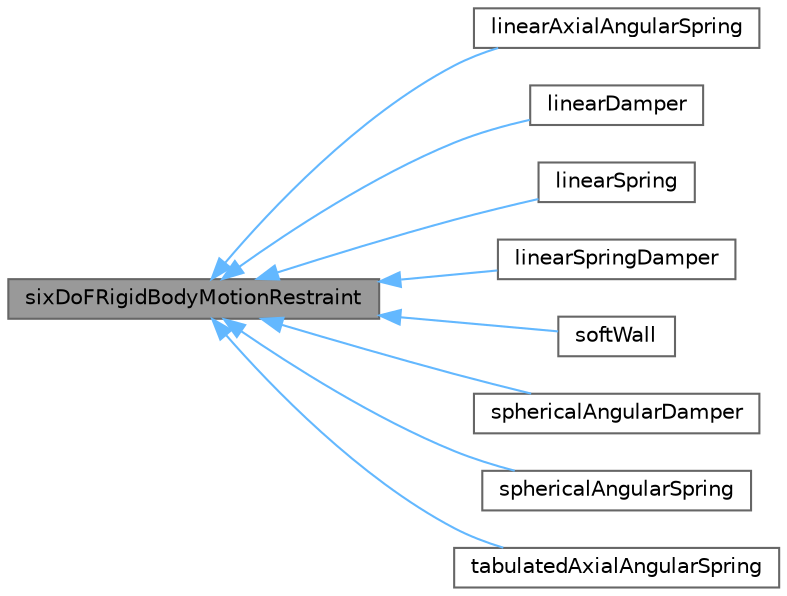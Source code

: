 digraph "sixDoFRigidBodyMotionRestraint"
{
 // LATEX_PDF_SIZE
  bgcolor="transparent";
  edge [fontname=Helvetica,fontsize=10,labelfontname=Helvetica,labelfontsize=10];
  node [fontname=Helvetica,fontsize=10,shape=box,height=0.2,width=0.4];
  rankdir="LR";
  Node1 [id="Node000001",label="sixDoFRigidBodyMotionRestraint",height=0.2,width=0.4,color="gray40", fillcolor="grey60", style="filled", fontcolor="black",tooltip="Base class for defining restraints for sixDoF motions."];
  Node1 -> Node2 [id="edge1_Node000001_Node000002",dir="back",color="steelblue1",style="solid",tooltip=" "];
  Node2 [id="Node000002",label="linearAxialAngularSpring",height=0.2,width=0.4,color="gray40", fillcolor="white", style="filled",URL="$classFoam_1_1sixDoFRigidBodyMotionRestraints_1_1linearAxialAngularSpring.html",tooltip="sixDoFRigidBodyMotionRestraints model. Linear axial angular spring."];
  Node1 -> Node3 [id="edge2_Node000001_Node000003",dir="back",color="steelblue1",style="solid",tooltip=" "];
  Node3 [id="Node000003",label="linearDamper",height=0.2,width=0.4,color="gray40", fillcolor="white", style="filled",URL="$classFoam_1_1sixDoFRigidBodyMotionRestraints_1_1linearDamper.html",tooltip="sixDoFRigidBodyMotionRestraints model. Linear spring."];
  Node1 -> Node4 [id="edge3_Node000001_Node000004",dir="back",color="steelblue1",style="solid",tooltip=" "];
  Node4 [id="Node000004",label="linearSpring",height=0.2,width=0.4,color="gray40", fillcolor="white", style="filled",URL="$classFoam_1_1sixDoFRigidBodyMotionRestraints_1_1linearSpring.html",tooltip="sixDoFRigidBodyMotionRestraints model. Linear spring."];
  Node1 -> Node5 [id="edge4_Node000001_Node000005",dir="back",color="steelblue1",style="solid",tooltip=" "];
  Node5 [id="Node000005",label="linearSpringDamper",height=0.2,width=0.4,color="gray40", fillcolor="white", style="filled",URL="$classFoam_1_1sixDoFRigidBodyMotionRestraints_1_1linearSpringDamper.html",tooltip="sixDoFRigidBodyMotionRestraints model. Linear Spring-Damper system."];
  Node1 -> Node6 [id="edge5_Node000001_Node000006",dir="back",color="steelblue1",style="solid",tooltip=" "];
  Node6 [id="Node000006",label="softWall",height=0.2,width=0.4,color="gray40", fillcolor="white", style="filled",URL="$classFoam_1_1sixDoFRigidBodyMotionRestraints_1_1softWall.html",tooltip="sixDoFRigidBodyMotionRestraints model. Soft wall."];
  Node1 -> Node7 [id="edge6_Node000001_Node000007",dir="back",color="steelblue1",style="solid",tooltip=" "];
  Node7 [id="Node000007",label="sphericalAngularDamper",height=0.2,width=0.4,color="gray40", fillcolor="white", style="filled",URL="$classFoam_1_1sixDoFRigidBodyMotionRestraints_1_1sphericalAngularDamper.html",tooltip="sixDoFRigidBodyMotionRestraints model. Spherical angular damper."];
  Node1 -> Node8 [id="edge7_Node000001_Node000008",dir="back",color="steelblue1",style="solid",tooltip=" "];
  Node8 [id="Node000008",label="sphericalAngularSpring",height=0.2,width=0.4,color="gray40", fillcolor="white", style="filled",URL="$classFoam_1_1sixDoFRigidBodyMotionRestraints_1_1sphericalAngularSpring.html",tooltip="sixDoFRigidBodyMotionRestraints model. Spherical angular spring."];
  Node1 -> Node9 [id="edge8_Node000001_Node000009",dir="back",color="steelblue1",style="solid",tooltip=" "];
  Node9 [id="Node000009",label="tabulatedAxialAngularSpring",height=0.2,width=0.4,color="gray40", fillcolor="white", style="filled",URL="$classFoam_1_1sixDoFRigidBodyMotionRestraints_1_1tabulatedAxialAngularSpring.html",tooltip="sixDoFRigidBodyMotionRestraints model. Axial angular spring with moment values drawn from an interpol..."];
}
